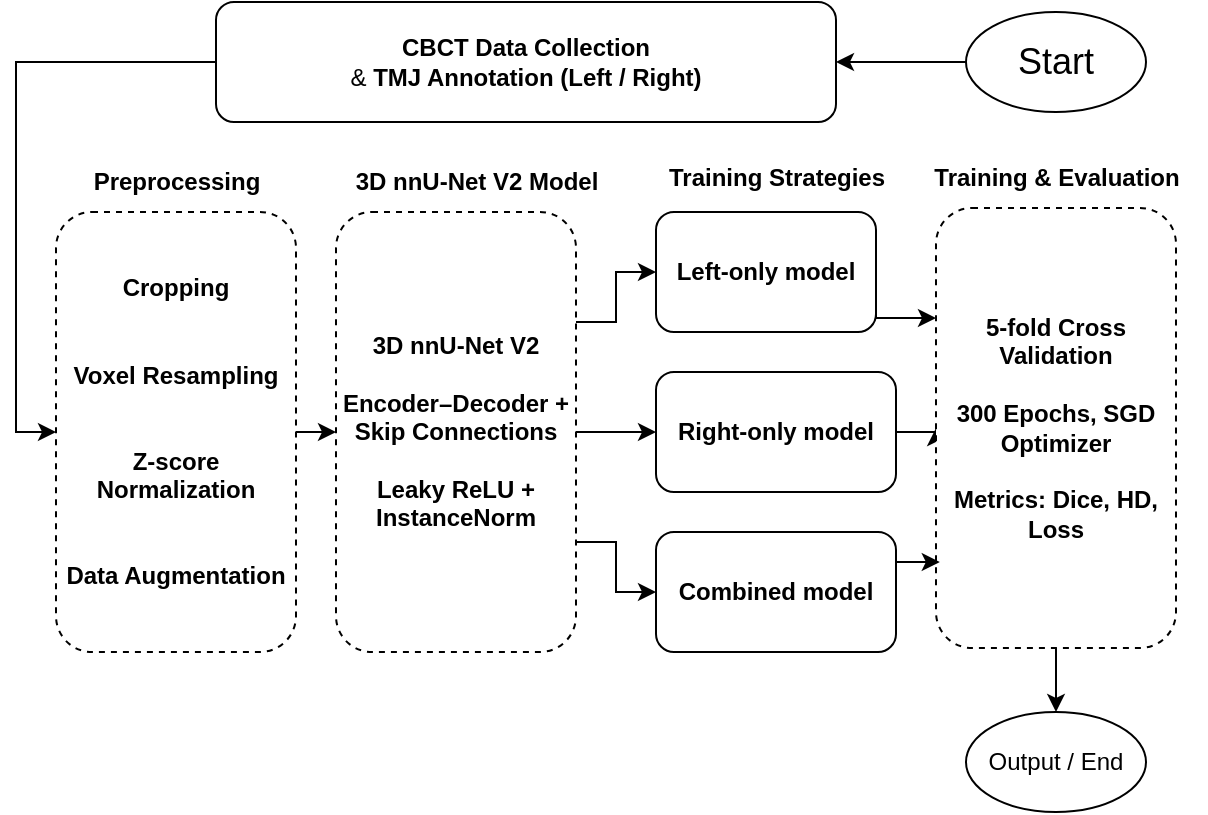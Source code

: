 <mxfile version="27.1.6">
  <diagram name="Page-1" id="oC1BoypH5lP5g_drxP1E">
    <mxGraphModel dx="614" dy="1627" grid="1" gridSize="10" guides="1" tooltips="1" connect="1" arrows="1" fold="1" page="1" pageScale="1" pageWidth="827" pageHeight="1169" math="0" shadow="0">
      <root>
        <mxCell id="0" />
        <mxCell id="1" parent="0" />
        <mxCell id="h7lxmg1ClQ-oWd5Mk2G1-15" style="edgeStyle=orthogonalEdgeStyle;rounded=0;orthogonalLoop=1;jettySize=auto;html=1;exitX=1;exitY=0.5;exitDx=0;exitDy=0;entryX=0;entryY=0.5;entryDx=0;entryDy=0;" edge="1" parent="1" source="h7lxmg1ClQ-oWd5Mk2G1-4" target="h7lxmg1ClQ-oWd5Mk2G1-9">
          <mxGeometry relative="1" as="geometry" />
        </mxCell>
        <mxCell id="h7lxmg1ClQ-oWd5Mk2G1-4" value="&lt;div&gt;&lt;b&gt;Cropping&lt;/b&gt;&lt;/div&gt;&lt;div&gt;&lt;b&gt;&lt;br&gt;&lt;/b&gt;&lt;/div&gt;&lt;div&gt;&lt;b&gt;&lt;br&gt;&lt;/b&gt;&lt;/div&gt;&lt;div&gt;&lt;b&gt;Voxel Resampling&lt;/b&gt;&lt;/div&gt;&lt;div&gt;&lt;b&gt;&lt;br&gt;&lt;/b&gt;&lt;/div&gt;&lt;div&gt;&lt;b&gt;&lt;br&gt;&lt;/b&gt;&lt;/div&gt;&lt;div&gt;&lt;b&gt;Z-score Normalization&lt;/b&gt;&lt;/div&gt;&lt;div&gt;&lt;b&gt;&lt;br&gt;&lt;/b&gt;&lt;/div&gt;&lt;div&gt;&lt;b&gt;&lt;br&gt;&lt;/b&gt;&lt;/div&gt;&lt;div&gt;&lt;b&gt;Data Augmentation&lt;/b&gt;&lt;/div&gt;" style="rounded=1;whiteSpace=wrap;html=1;dashed=1;" vertex="1" parent="1">
          <mxGeometry x="400" y="80" width="120" height="220" as="geometry" />
        </mxCell>
        <mxCell id="h7lxmg1ClQ-oWd5Mk2G1-8" value="&lt;b&gt;Preprocessing&lt;/b&gt;" style="text;html=1;align=center;verticalAlign=middle;resizable=0;points=[];autosize=1;strokeColor=none;fillColor=none;" vertex="1" parent="1">
          <mxGeometry x="405" y="50" width="110" height="30" as="geometry" />
        </mxCell>
        <mxCell id="h7lxmg1ClQ-oWd5Mk2G1-16" style="edgeStyle=orthogonalEdgeStyle;rounded=0;orthogonalLoop=1;jettySize=auto;html=1;exitX=1;exitY=0.25;exitDx=0;exitDy=0;entryX=0;entryY=0.5;entryDx=0;entryDy=0;" edge="1" parent="1" source="h7lxmg1ClQ-oWd5Mk2G1-9" target="h7lxmg1ClQ-oWd5Mk2G1-11">
          <mxGeometry relative="1" as="geometry" />
        </mxCell>
        <mxCell id="h7lxmg1ClQ-oWd5Mk2G1-17" style="edgeStyle=orthogonalEdgeStyle;rounded=0;orthogonalLoop=1;jettySize=auto;html=1;exitX=1;exitY=0.5;exitDx=0;exitDy=0;entryX=0;entryY=0.5;entryDx=0;entryDy=0;" edge="1" parent="1" source="h7lxmg1ClQ-oWd5Mk2G1-9" target="h7lxmg1ClQ-oWd5Mk2G1-13">
          <mxGeometry relative="1" as="geometry" />
        </mxCell>
        <mxCell id="h7lxmg1ClQ-oWd5Mk2G1-18" style="edgeStyle=orthogonalEdgeStyle;rounded=0;orthogonalLoop=1;jettySize=auto;html=1;exitX=1;exitY=0.75;exitDx=0;exitDy=0;entryX=0;entryY=0.5;entryDx=0;entryDy=0;" edge="1" parent="1" source="h7lxmg1ClQ-oWd5Mk2G1-9" target="h7lxmg1ClQ-oWd5Mk2G1-14">
          <mxGeometry relative="1" as="geometry" />
        </mxCell>
        <mxCell id="h7lxmg1ClQ-oWd5Mk2G1-9" value="&lt;div&gt;&lt;b&gt;3D nnU-Net V2&lt;/b&gt;&lt;/div&gt;&lt;div&gt;&lt;b&gt;&lt;br&gt;&lt;/b&gt;&lt;/div&gt;&lt;div&gt;&lt;b&gt;Encoder–Decoder + Skip Connections&lt;/b&gt;&lt;/div&gt;&lt;div&gt;&lt;b&gt;&lt;br&gt;&lt;/b&gt;&lt;/div&gt;&lt;div&gt;&lt;b&gt;Leaky ReLU + InstanceNorm&lt;/b&gt;&lt;/div&gt;" style="rounded=1;whiteSpace=wrap;html=1;dashed=1;" vertex="1" parent="1">
          <mxGeometry x="540" y="80" width="120" height="220" as="geometry" />
        </mxCell>
        <mxCell id="h7lxmg1ClQ-oWd5Mk2G1-10" value="&lt;b&gt;3D nnU-Net V2 Model&lt;/b&gt;" style="text;html=1;align=center;verticalAlign=middle;resizable=0;points=[];autosize=1;strokeColor=none;fillColor=none;" vertex="1" parent="1">
          <mxGeometry x="540" y="50" width="140" height="30" as="geometry" />
        </mxCell>
        <mxCell id="h7lxmg1ClQ-oWd5Mk2G1-22" style="edgeStyle=orthogonalEdgeStyle;rounded=0;orthogonalLoop=1;jettySize=auto;html=1;exitX=1;exitY=0.5;exitDx=0;exitDy=0;entryX=0;entryY=0.25;entryDx=0;entryDy=0;" edge="1" parent="1" source="h7lxmg1ClQ-oWd5Mk2G1-11" target="h7lxmg1ClQ-oWd5Mk2G1-19">
          <mxGeometry relative="1" as="geometry">
            <Array as="points">
              <mxPoint x="810" y="133" />
            </Array>
          </mxGeometry>
        </mxCell>
        <mxCell id="h7lxmg1ClQ-oWd5Mk2G1-11" value="&lt;b&gt;Left-only model&lt;/b&gt;" style="rounded=1;whiteSpace=wrap;html=1;" vertex="1" parent="1">
          <mxGeometry x="700" y="80" width="110" height="60" as="geometry" />
        </mxCell>
        <mxCell id="h7lxmg1ClQ-oWd5Mk2G1-12" value="&lt;b&gt;Training Strategies&lt;/b&gt;" style="text;html=1;align=center;verticalAlign=middle;resizable=0;points=[];autosize=1;strokeColor=none;fillColor=none;" vertex="1" parent="1">
          <mxGeometry x="695" y="48" width="130" height="30" as="geometry" />
        </mxCell>
        <mxCell id="h7lxmg1ClQ-oWd5Mk2G1-23" style="edgeStyle=orthogonalEdgeStyle;rounded=0;orthogonalLoop=1;jettySize=auto;html=1;exitX=1;exitY=0.5;exitDx=0;exitDy=0;entryX=0;entryY=0.5;entryDx=0;entryDy=0;" edge="1" parent="1" source="h7lxmg1ClQ-oWd5Mk2G1-13" target="h7lxmg1ClQ-oWd5Mk2G1-19">
          <mxGeometry relative="1" as="geometry" />
        </mxCell>
        <mxCell id="h7lxmg1ClQ-oWd5Mk2G1-13" value="&lt;b&gt;Right-only model&lt;/b&gt;" style="rounded=1;whiteSpace=wrap;html=1;" vertex="1" parent="1">
          <mxGeometry x="700" y="160" width="120" height="60" as="geometry" />
        </mxCell>
        <mxCell id="h7lxmg1ClQ-oWd5Mk2G1-14" value="&lt;b&gt;Combined model&lt;/b&gt;" style="rounded=1;whiteSpace=wrap;html=1;" vertex="1" parent="1">
          <mxGeometry x="700" y="240" width="120" height="60" as="geometry" />
        </mxCell>
        <mxCell id="h7lxmg1ClQ-oWd5Mk2G1-32" style="edgeStyle=orthogonalEdgeStyle;rounded=0;orthogonalLoop=1;jettySize=auto;html=1;exitX=0.5;exitY=1;exitDx=0;exitDy=0;entryX=0.5;entryY=0;entryDx=0;entryDy=0;" edge="1" parent="1" source="h7lxmg1ClQ-oWd5Mk2G1-19" target="h7lxmg1ClQ-oWd5Mk2G1-27">
          <mxGeometry relative="1" as="geometry" />
        </mxCell>
        <mxCell id="h7lxmg1ClQ-oWd5Mk2G1-19" value="&lt;div&gt;&lt;b&gt;5-fold Cross Validation&lt;/b&gt;&lt;/div&gt;&lt;div&gt;&lt;b&gt;&lt;br&gt;&lt;/b&gt;&lt;/div&gt;&lt;div&gt;&lt;b&gt;300 Epochs, SGD Optimizer&lt;/b&gt;&lt;/div&gt;&lt;div&gt;&lt;b&gt;&lt;br&gt;&lt;/b&gt;&lt;/div&gt;&lt;div&gt;&lt;b&gt;Metrics: Dice, HD, Loss&lt;/b&gt;&lt;/div&gt;" style="rounded=1;whiteSpace=wrap;html=1;dashed=1;" vertex="1" parent="1">
          <mxGeometry x="840" y="78" width="120" height="220" as="geometry" />
        </mxCell>
        <mxCell id="h7lxmg1ClQ-oWd5Mk2G1-20" value="&lt;b&gt;Training &amp;amp; Evaluation&lt;/b&gt;" style="text;html=1;align=center;verticalAlign=middle;resizable=0;points=[];autosize=1;strokeColor=none;fillColor=none;" vertex="1" parent="1">
          <mxGeometry x="825" y="48" width="150" height="30" as="geometry" />
        </mxCell>
        <mxCell id="h7lxmg1ClQ-oWd5Mk2G1-25" style="edgeStyle=orthogonalEdgeStyle;rounded=0;orthogonalLoop=1;jettySize=auto;html=1;exitX=1;exitY=0.25;exitDx=0;exitDy=0;entryX=0.016;entryY=0.806;entryDx=0;entryDy=0;entryPerimeter=0;" edge="1" parent="1" source="h7lxmg1ClQ-oWd5Mk2G1-14" target="h7lxmg1ClQ-oWd5Mk2G1-19">
          <mxGeometry relative="1" as="geometry" />
        </mxCell>
        <mxCell id="h7lxmg1ClQ-oWd5Mk2G1-30" style="edgeStyle=orthogonalEdgeStyle;rounded=0;orthogonalLoop=1;jettySize=auto;html=1;exitX=0;exitY=0.5;exitDx=0;exitDy=0;entryX=1;entryY=0.5;entryDx=0;entryDy=0;" edge="1" parent="1" source="h7lxmg1ClQ-oWd5Mk2G1-26" target="h7lxmg1ClQ-oWd5Mk2G1-29">
          <mxGeometry relative="1" as="geometry" />
        </mxCell>
        <mxCell id="h7lxmg1ClQ-oWd5Mk2G1-26" value="&lt;font style=&quot;font-size: 18px;&quot;&gt;Start&lt;/font&gt;" style="ellipse;whiteSpace=wrap;html=1;" vertex="1" parent="1">
          <mxGeometry x="855" y="-20" width="90" height="50" as="geometry" />
        </mxCell>
        <mxCell id="h7lxmg1ClQ-oWd5Mk2G1-27" value="Output / End" style="ellipse;whiteSpace=wrap;html=1;" vertex="1" parent="1">
          <mxGeometry x="855" y="330" width="90" height="50" as="geometry" />
        </mxCell>
        <mxCell id="h7lxmg1ClQ-oWd5Mk2G1-31" style="edgeStyle=orthogonalEdgeStyle;rounded=0;orthogonalLoop=1;jettySize=auto;html=1;exitX=0;exitY=0.5;exitDx=0;exitDy=0;entryX=0;entryY=0.5;entryDx=0;entryDy=0;" edge="1" parent="1" source="h7lxmg1ClQ-oWd5Mk2G1-29" target="h7lxmg1ClQ-oWd5Mk2G1-4">
          <mxGeometry relative="1" as="geometry" />
        </mxCell>
        <mxCell id="h7lxmg1ClQ-oWd5Mk2G1-29" value="&lt;strong data-end=&quot;392&quot; data-start=&quot;368&quot;&gt;CBCT Data Collection&lt;/strong&gt;&lt;br&gt;&amp;amp; &lt;strong data-end=&quot;432&quot; data-start=&quot;399&quot;&gt;TMJ Annotation (Left / Right)&lt;/strong&gt;" style="rounded=1;whiteSpace=wrap;html=1;" vertex="1" parent="1">
          <mxGeometry x="480" y="-25" width="310" height="60" as="geometry" />
        </mxCell>
      </root>
    </mxGraphModel>
  </diagram>
</mxfile>

